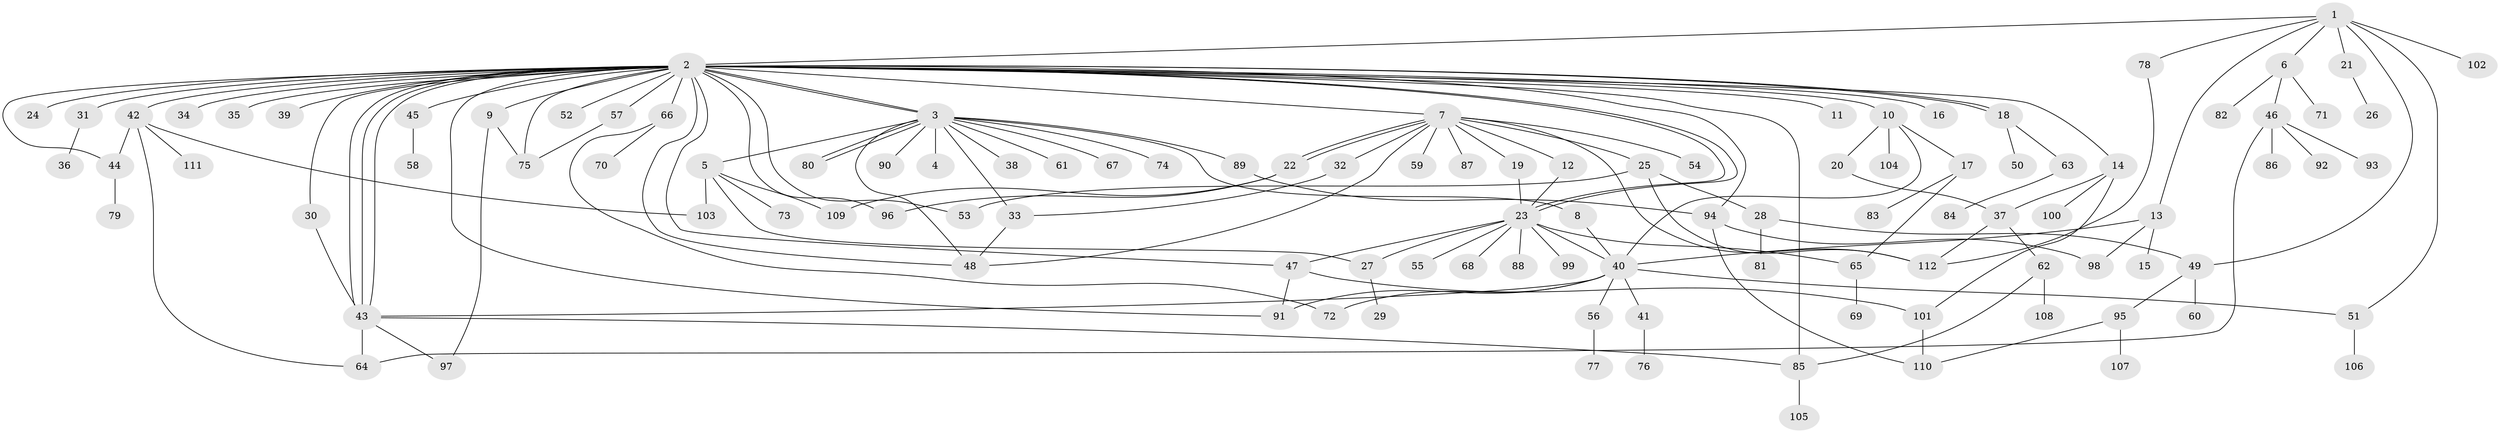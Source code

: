 // coarse degree distribution, {10: 0.012195121951219513, 38: 0.012195121951219513, 13: 0.012195121951219513, 1: 0.45121951219512196, 4: 0.08536585365853659, 3: 0.13414634146341464, 2: 0.23170731707317074, 19: 0.012195121951219513, 5: 0.04878048780487805}
// Generated by graph-tools (version 1.1) at 2025/23/03/03/25 07:23:53]
// undirected, 112 vertices, 158 edges
graph export_dot {
graph [start="1"]
  node [color=gray90,style=filled];
  1;
  2;
  3;
  4;
  5;
  6;
  7;
  8;
  9;
  10;
  11;
  12;
  13;
  14;
  15;
  16;
  17;
  18;
  19;
  20;
  21;
  22;
  23;
  24;
  25;
  26;
  27;
  28;
  29;
  30;
  31;
  32;
  33;
  34;
  35;
  36;
  37;
  38;
  39;
  40;
  41;
  42;
  43;
  44;
  45;
  46;
  47;
  48;
  49;
  50;
  51;
  52;
  53;
  54;
  55;
  56;
  57;
  58;
  59;
  60;
  61;
  62;
  63;
  64;
  65;
  66;
  67;
  68;
  69;
  70;
  71;
  72;
  73;
  74;
  75;
  76;
  77;
  78;
  79;
  80;
  81;
  82;
  83;
  84;
  85;
  86;
  87;
  88;
  89;
  90;
  91;
  92;
  93;
  94;
  95;
  96;
  97;
  98;
  99;
  100;
  101;
  102;
  103;
  104;
  105;
  106;
  107;
  108;
  109;
  110;
  111;
  112;
  1 -- 2;
  1 -- 6;
  1 -- 13;
  1 -- 21;
  1 -- 49;
  1 -- 51;
  1 -- 78;
  1 -- 102;
  2 -- 3;
  2 -- 3;
  2 -- 7;
  2 -- 9;
  2 -- 10;
  2 -- 11;
  2 -- 14;
  2 -- 16;
  2 -- 18;
  2 -- 18;
  2 -- 23;
  2 -- 23;
  2 -- 24;
  2 -- 30;
  2 -- 31;
  2 -- 34;
  2 -- 35;
  2 -- 39;
  2 -- 42;
  2 -- 43;
  2 -- 43;
  2 -- 43;
  2 -- 44;
  2 -- 45;
  2 -- 47;
  2 -- 48;
  2 -- 52;
  2 -- 53;
  2 -- 57;
  2 -- 66;
  2 -- 75;
  2 -- 85;
  2 -- 91;
  2 -- 94;
  2 -- 96;
  3 -- 4;
  3 -- 5;
  3 -- 8;
  3 -- 33;
  3 -- 38;
  3 -- 48;
  3 -- 61;
  3 -- 67;
  3 -- 74;
  3 -- 80;
  3 -- 80;
  3 -- 89;
  3 -- 90;
  5 -- 27;
  5 -- 73;
  5 -- 103;
  5 -- 109;
  6 -- 46;
  6 -- 71;
  6 -- 82;
  7 -- 12;
  7 -- 19;
  7 -- 22;
  7 -- 22;
  7 -- 25;
  7 -- 32;
  7 -- 48;
  7 -- 54;
  7 -- 59;
  7 -- 87;
  7 -- 112;
  8 -- 40;
  9 -- 75;
  9 -- 97;
  10 -- 17;
  10 -- 20;
  10 -- 40;
  10 -- 104;
  12 -- 23;
  13 -- 15;
  13 -- 40;
  13 -- 98;
  14 -- 37;
  14 -- 100;
  14 -- 101;
  17 -- 65;
  17 -- 83;
  18 -- 50;
  18 -- 63;
  19 -- 23;
  20 -- 37;
  21 -- 26;
  22 -- 96;
  22 -- 109;
  23 -- 27;
  23 -- 40;
  23 -- 47;
  23 -- 55;
  23 -- 65;
  23 -- 68;
  23 -- 88;
  23 -- 99;
  25 -- 28;
  25 -- 53;
  25 -- 112;
  27 -- 29;
  28 -- 49;
  28 -- 81;
  30 -- 43;
  31 -- 36;
  32 -- 33;
  33 -- 48;
  37 -- 62;
  37 -- 112;
  40 -- 41;
  40 -- 43;
  40 -- 51;
  40 -- 56;
  40 -- 72;
  40 -- 91;
  41 -- 76;
  42 -- 44;
  42 -- 64;
  42 -- 103;
  42 -- 111;
  43 -- 64;
  43 -- 85;
  43 -- 97;
  44 -- 79;
  45 -- 58;
  46 -- 64;
  46 -- 86;
  46 -- 92;
  46 -- 93;
  47 -- 91;
  47 -- 101;
  49 -- 60;
  49 -- 95;
  51 -- 106;
  56 -- 77;
  57 -- 75;
  62 -- 85;
  62 -- 108;
  63 -- 84;
  65 -- 69;
  66 -- 70;
  66 -- 72;
  78 -- 112;
  85 -- 105;
  89 -- 94;
  94 -- 98;
  94 -- 110;
  95 -- 107;
  95 -- 110;
  101 -- 110;
}
